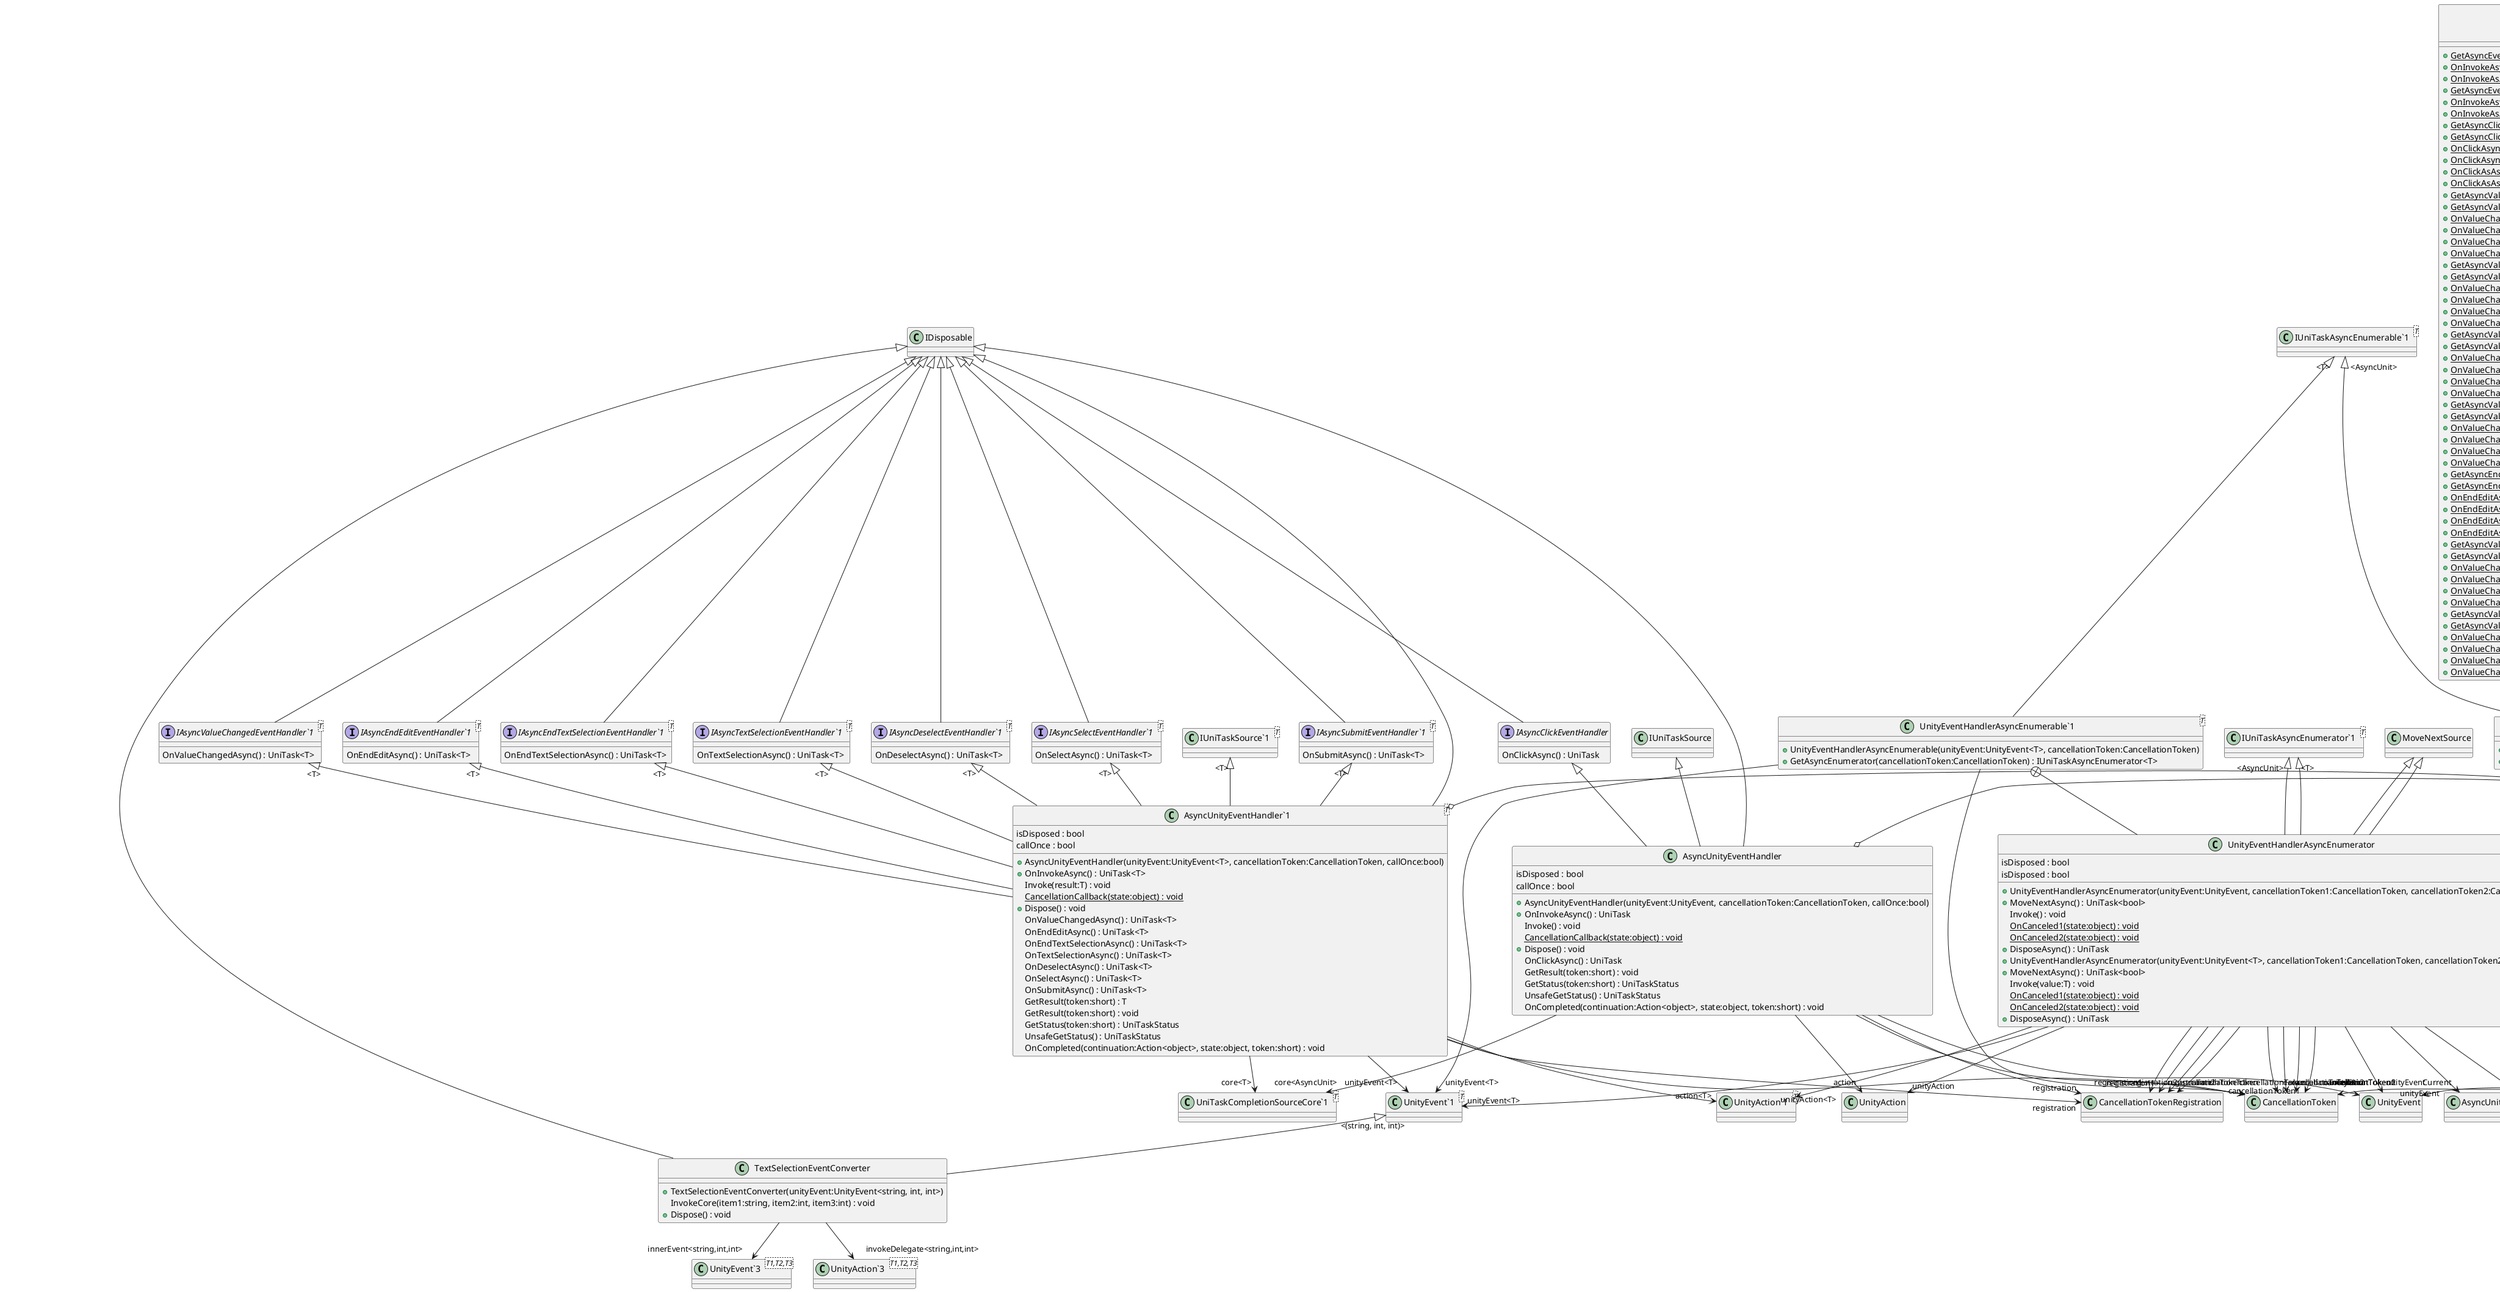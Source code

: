 @startuml
class UnityAsyncExtensions <<static>> <<partial>> {
    + {static} GetAsyncEventHandler(unityEvent:UnityEvent, cancellationToken:CancellationToken) : AsyncUnityEventHandler
    + {static} OnInvokeAsync(unityEvent:UnityEvent, cancellationToken:CancellationToken) : UniTask
    + {static} OnInvokeAsAsyncEnumerable(unityEvent:UnityEvent, cancellationToken:CancellationToken) : IUniTaskAsyncEnumerable<AsyncUnit>
    + {static} GetAsyncEventHandler(unityEvent:UnityEvent<T>, cancellationToken:CancellationToken) : AsyncUnityEventHandler<T>
    + {static} OnInvokeAsync(unityEvent:UnityEvent<T>, cancellationToken:CancellationToken) : UniTask<T>
    + {static} OnInvokeAsAsyncEnumerable(unityEvent:UnityEvent<T>, cancellationToken:CancellationToken) : IUniTaskAsyncEnumerable<T>
    + {static} GetAsyncClickEventHandler(button:Button) : IAsyncClickEventHandler
    + {static} GetAsyncClickEventHandler(button:Button, cancellationToken:CancellationToken) : IAsyncClickEventHandler
    + {static} OnClickAsync(button:Button) : UniTask
    + {static} OnClickAsync(button:Button, cancellationToken:CancellationToken) : UniTask
    + {static} OnClickAsAsyncEnumerable(button:Button) : IUniTaskAsyncEnumerable<AsyncUnit>
    + {static} OnClickAsAsyncEnumerable(button:Button, cancellationToken:CancellationToken) : IUniTaskAsyncEnumerable<AsyncUnit>
    + {static} GetAsyncValueChangedEventHandler(toggle:Toggle) : IAsyncValueChangedEventHandler<bool>
    + {static} GetAsyncValueChangedEventHandler(toggle:Toggle, cancellationToken:CancellationToken) : IAsyncValueChangedEventHandler<bool>
    + {static} OnValueChangedAsync(toggle:Toggle) : UniTask<bool>
    + {static} OnValueChangedAsync(toggle:Toggle, cancellationToken:CancellationToken) : UniTask<bool>
    + {static} OnValueChangedAsAsyncEnumerable(toggle:Toggle) : IUniTaskAsyncEnumerable<bool>
    + {static} OnValueChangedAsAsyncEnumerable(toggle:Toggle, cancellationToken:CancellationToken) : IUniTaskAsyncEnumerable<bool>
    + {static} GetAsyncValueChangedEventHandler(scrollbar:Scrollbar) : IAsyncValueChangedEventHandler<float>
    + {static} GetAsyncValueChangedEventHandler(scrollbar:Scrollbar, cancellationToken:CancellationToken) : IAsyncValueChangedEventHandler<float>
    + {static} OnValueChangedAsync(scrollbar:Scrollbar) : UniTask<float>
    + {static} OnValueChangedAsync(scrollbar:Scrollbar, cancellationToken:CancellationToken) : UniTask<float>
    + {static} OnValueChangedAsAsyncEnumerable(scrollbar:Scrollbar) : IUniTaskAsyncEnumerable<float>
    + {static} OnValueChangedAsAsyncEnumerable(scrollbar:Scrollbar, cancellationToken:CancellationToken) : IUniTaskAsyncEnumerable<float>
    + {static} GetAsyncValueChangedEventHandler(scrollRect:ScrollRect) : IAsyncValueChangedEventHandler<Vector2>
    + {static} GetAsyncValueChangedEventHandler(scrollRect:ScrollRect, cancellationToken:CancellationToken) : IAsyncValueChangedEventHandler<Vector2>
    + {static} OnValueChangedAsync(scrollRect:ScrollRect) : UniTask<Vector2>
    + {static} OnValueChangedAsync(scrollRect:ScrollRect, cancellationToken:CancellationToken) : UniTask<Vector2>
    + {static} OnValueChangedAsAsyncEnumerable(scrollRect:ScrollRect) : IUniTaskAsyncEnumerable<Vector2>
    + {static} OnValueChangedAsAsyncEnumerable(scrollRect:ScrollRect, cancellationToken:CancellationToken) : IUniTaskAsyncEnumerable<Vector2>
    + {static} GetAsyncValueChangedEventHandler(slider:Slider) : IAsyncValueChangedEventHandler<float>
    + {static} GetAsyncValueChangedEventHandler(slider:Slider, cancellationToken:CancellationToken) : IAsyncValueChangedEventHandler<float>
    + {static} OnValueChangedAsync(slider:Slider) : UniTask<float>
    + {static} OnValueChangedAsync(slider:Slider, cancellationToken:CancellationToken) : UniTask<float>
    + {static} OnValueChangedAsAsyncEnumerable(slider:Slider) : IUniTaskAsyncEnumerable<float>
    + {static} OnValueChangedAsAsyncEnumerable(slider:Slider, cancellationToken:CancellationToken) : IUniTaskAsyncEnumerable<float>
    + {static} GetAsyncEndEditEventHandler(inputField:InputField) : IAsyncEndEditEventHandler<string>
    + {static} GetAsyncEndEditEventHandler(inputField:InputField, cancellationToken:CancellationToken) : IAsyncEndEditEventHandler<string>
    + {static} OnEndEditAsync(inputField:InputField) : UniTask<string>
    + {static} OnEndEditAsync(inputField:InputField, cancellationToken:CancellationToken) : UniTask<string>
    + {static} OnEndEditAsAsyncEnumerable(inputField:InputField) : IUniTaskAsyncEnumerable<string>
    + {static} OnEndEditAsAsyncEnumerable(inputField:InputField, cancellationToken:CancellationToken) : IUniTaskAsyncEnumerable<string>
    + {static} GetAsyncValueChangedEventHandler(inputField:InputField) : IAsyncValueChangedEventHandler<string>
    + {static} GetAsyncValueChangedEventHandler(inputField:InputField, cancellationToken:CancellationToken) : IAsyncValueChangedEventHandler<string>
    + {static} OnValueChangedAsync(inputField:InputField) : UniTask<string>
    + {static} OnValueChangedAsync(inputField:InputField, cancellationToken:CancellationToken) : UniTask<string>
    + {static} OnValueChangedAsAsyncEnumerable(inputField:InputField) : IUniTaskAsyncEnumerable<string>
    + {static} OnValueChangedAsAsyncEnumerable(inputField:InputField, cancellationToken:CancellationToken) : IUniTaskAsyncEnumerable<string>
    + {static} GetAsyncValueChangedEventHandler(dropdown:Dropdown) : IAsyncValueChangedEventHandler<int>
    + {static} GetAsyncValueChangedEventHandler(dropdown:Dropdown, cancellationToken:CancellationToken) : IAsyncValueChangedEventHandler<int>
    + {static} OnValueChangedAsync(dropdown:Dropdown) : UniTask<int>
    + {static} OnValueChangedAsync(dropdown:Dropdown, cancellationToken:CancellationToken) : UniTask<int>
    + {static} OnValueChangedAsAsyncEnumerable(dropdown:Dropdown) : IUniTaskAsyncEnumerable<int>
    + {static} OnValueChangedAsAsyncEnumerable(dropdown:Dropdown, cancellationToken:CancellationToken) : IUniTaskAsyncEnumerable<int>
}
interface IAsyncClickEventHandler {
    OnClickAsync() : UniTask
}
interface "IAsyncValueChangedEventHandler`1"<T> {
    OnValueChangedAsync() : UniTask<T>
}
interface "IAsyncEndEditEventHandler`1"<T> {
    OnEndEditAsync() : UniTask<T>
}
interface "IAsyncEndTextSelectionEventHandler`1"<T> {
    OnEndTextSelectionAsync() : UniTask<T>
}
interface "IAsyncTextSelectionEventHandler`1"<T> {
    OnTextSelectionAsync() : UniTask<T>
}
interface "IAsyncDeselectEventHandler`1"<T> {
    OnDeselectAsync() : UniTask<T>
}
interface "IAsyncSelectEventHandler`1"<T> {
    OnSelectAsync() : UniTask<T>
}
interface "IAsyncSubmitEventHandler`1"<T> {
    OnSubmitAsync() : UniTask<T>
}
class TextSelectionEventConverter {
    + TextSelectionEventConverter(unityEvent:UnityEvent<string, int, int>)
    InvokeCore(item1:string, item2:int, item3:int) : void
    + Dispose() : void
}
class AsyncUnityEventHandler {
    isDisposed : bool
    callOnce : bool
    + AsyncUnityEventHandler(unityEvent:UnityEvent, cancellationToken:CancellationToken, callOnce:bool)
    + OnInvokeAsync() : UniTask
    Invoke() : void
    {static} CancellationCallback(state:object) : void
    + Dispose() : void
    OnClickAsync() : UniTask
    GetResult(token:short) : void
    GetStatus(token:short) : UniTaskStatus
    UnsafeGetStatus() : UniTaskStatus
    OnCompleted(continuation:Action<object>, state:object, token:short) : void
}
class "AsyncUnityEventHandler`1"<T> {
    isDisposed : bool
    callOnce : bool
    + AsyncUnityEventHandler(unityEvent:UnityEvent<T>, cancellationToken:CancellationToken, callOnce:bool)
    + OnInvokeAsync() : UniTask<T>
    Invoke(result:T) : void
    {static} CancellationCallback(state:object) : void
    + Dispose() : void
    OnValueChangedAsync() : UniTask<T>
    OnEndEditAsync() : UniTask<T>
    OnEndTextSelectionAsync() : UniTask<T>
    OnTextSelectionAsync() : UniTask<T>
    OnDeselectAsync() : UniTask<T>
    OnSelectAsync() : UniTask<T>
    OnSubmitAsync() : UniTask<T>
    GetResult(token:short) : T
    GetResult(token:short) : void
    GetStatus(token:short) : UniTaskStatus
    UnsafeGetStatus() : UniTaskStatus
    OnCompleted(continuation:Action<object>, state:object, token:short) : void
}
class UnityEventHandlerAsyncEnumerable {
    + UnityEventHandlerAsyncEnumerable(unityEvent:UnityEvent, cancellationToken:CancellationToken)
    + GetAsyncEnumerator(cancellationToken:CancellationToken) : IUniTaskAsyncEnumerator<AsyncUnit>
}
class "UnityEventHandlerAsyncEnumerable`1"<T> {
    + UnityEventHandlerAsyncEnumerable(unityEvent:UnityEvent<T>, cancellationToken:CancellationToken)
    + GetAsyncEnumerator(cancellationToken:CancellationToken) : IUniTaskAsyncEnumerator<T>
}
class "UnityEvent`1"<T> {
}
class "UnityEvent`3"<T1,T2,T3> {
}
class "UnityAction`3"<T1,T2,T3> {
}
class "Action`1"<T> {
}
class "UniTaskCompletionSourceCore`1"<T> {
}
class "IUniTaskSource`1"<T> {
}
class "UnityAction`1"<T> {
}
class "IUniTaskAsyncEnumerable`1"<T> {
}
class UnityEventHandlerAsyncEnumerator {
    isDisposed : bool
    + UnityEventHandlerAsyncEnumerator(unityEvent:UnityEvent, cancellationToken1:CancellationToken, cancellationToken2:CancellationToken)
    + MoveNextAsync() : UniTask<bool>
    Invoke() : void
    {static} OnCanceled1(state:object) : void
    {static} OnCanceled2(state:object) : void
    + DisposeAsync() : UniTask
}
class UnityEventHandlerAsyncEnumerator {
    isDisposed : bool
    + UnityEventHandlerAsyncEnumerator(unityEvent:UnityEvent<T>, cancellationToken1:CancellationToken, cancellationToken2:CancellationToken)
    + MoveNextAsync() : UniTask<bool>
    Invoke(value:T) : void
    {static} OnCanceled1(state:object) : void
    {static} OnCanceled2(state:object) : void
    + DisposeAsync() : UniTask
}
class "IUniTaskAsyncEnumerator`1"<T> {
}
IDisposable <|-- IAsyncClickEventHandler
IDisposable <|-- "IAsyncValueChangedEventHandler`1"
IDisposable <|-- "IAsyncEndEditEventHandler`1"
IDisposable <|-- "IAsyncEndTextSelectionEventHandler`1"
IDisposable <|-- "IAsyncTextSelectionEventHandler`1"
IDisposable <|-- "IAsyncDeselectEventHandler`1"
IDisposable <|-- "IAsyncSelectEventHandler`1"
IDisposable <|-- "IAsyncSubmitEventHandler`1"
"UnityEvent`1" "<(string, int, int)>" <|-- TextSelectionEventConverter
IDisposable <|-- TextSelectionEventConverter
TextSelectionEventConverter --> "innerEvent<string,int,int>" "UnityEvent`3"
TextSelectionEventConverter --> "invokeDelegate<string,int,int>" "UnityAction`3"
IUniTaskSource <|-- AsyncUnityEventHandler
IDisposable <|-- AsyncUnityEventHandler
IAsyncClickEventHandler <|-- AsyncUnityEventHandler
AsyncUnityEventHandler o-> "cancellationCallback<object>" "Action`1"
AsyncUnityEventHandler --> "action" UnityAction
AsyncUnityEventHandler --> "unityEvent" UnityEvent
AsyncUnityEventHandler --> "cancellationToken" CancellationToken
AsyncUnityEventHandler --> "registration" CancellationTokenRegistration
AsyncUnityEventHandler --> "core<AsyncUnit>" "UniTaskCompletionSourceCore`1"
"IUniTaskSource`1" "<T>" <|-- "AsyncUnityEventHandler`1"
IDisposable <|-- "AsyncUnityEventHandler`1"
"IAsyncValueChangedEventHandler`1" "<T>" <|-- "AsyncUnityEventHandler`1"
"IAsyncEndEditEventHandler`1" "<T>" <|-- "AsyncUnityEventHandler`1"
"IAsyncEndTextSelectionEventHandler`1" "<T>" <|-- "AsyncUnityEventHandler`1"
"IAsyncTextSelectionEventHandler`1" "<T>" <|-- "AsyncUnityEventHandler`1"
"IAsyncDeselectEventHandler`1" "<T>" <|-- "AsyncUnityEventHandler`1"
"IAsyncSelectEventHandler`1" "<T>" <|-- "AsyncUnityEventHandler`1"
"IAsyncSubmitEventHandler`1" "<T>" <|-- "AsyncUnityEventHandler`1"
"AsyncUnityEventHandler`1" o-> "cancellationCallback<object>" "Action`1"
"AsyncUnityEventHandler`1" --> "action<T>" "UnityAction`1"
"AsyncUnityEventHandler`1" --> "unityEvent<T>" "UnityEvent`1"
"AsyncUnityEventHandler`1" --> "cancellationToken" CancellationToken
"AsyncUnityEventHandler`1" --> "registration" CancellationTokenRegistration
"AsyncUnityEventHandler`1" --> "core<T>" "UniTaskCompletionSourceCore`1"
"IUniTaskAsyncEnumerable`1" "<AsyncUnit>" <|-- UnityEventHandlerAsyncEnumerable
UnityEventHandlerAsyncEnumerable --> "unityEvent" UnityEvent
UnityEventHandlerAsyncEnumerable --> "cancellationToken1" CancellationToken
"IUniTaskAsyncEnumerable`1" "<T>" <|-- "UnityEventHandlerAsyncEnumerable`1"
"UnityEventHandlerAsyncEnumerable`1" --> "unityEvent<T>" "UnityEvent`1"
"UnityEventHandlerAsyncEnumerable`1" --> "cancellationToken1" CancellationToken
UnityEventHandlerAsyncEnumerable +-- UnityEventHandlerAsyncEnumerator
MoveNextSource <|-- UnityEventHandlerAsyncEnumerator
"IUniTaskAsyncEnumerator`1" "<AsyncUnit>" <|-- UnityEventHandlerAsyncEnumerator
UnityEventHandlerAsyncEnumerator o-> "cancel1<object>" "Action`1"
UnityEventHandlerAsyncEnumerator o-> "cancel2<object>" "Action`1"
UnityEventHandlerAsyncEnumerator --> "unityEvent" UnityEvent
UnityEventHandlerAsyncEnumerator --> "cancellationToken1" CancellationToken
UnityEventHandlerAsyncEnumerator --> "cancellationToken2" CancellationToken
UnityEventHandlerAsyncEnumerator --> "unityAction" UnityAction
UnityEventHandlerAsyncEnumerator --> "registration1" CancellationTokenRegistration
UnityEventHandlerAsyncEnumerator --> "registration2" CancellationTokenRegistration
UnityEventHandlerAsyncEnumerator --> "Current" AsyncUnit
"UnityEventHandlerAsyncEnumerable`1" +-- UnityEventHandlerAsyncEnumerator
MoveNextSource <|-- UnityEventHandlerAsyncEnumerator
"IUniTaskAsyncEnumerator`1" "<T>" <|-- UnityEventHandlerAsyncEnumerator
UnityEventHandlerAsyncEnumerator o-> "cancel1<object>" "Action`1"
UnityEventHandlerAsyncEnumerator o-> "cancel2<object>" "Action`1"
UnityEventHandlerAsyncEnumerator --> "unityEvent<T>" "UnityEvent`1"
UnityEventHandlerAsyncEnumerator --> "cancellationToken1" CancellationToken
UnityEventHandlerAsyncEnumerator --> "cancellationToken2" CancellationToken
UnityEventHandlerAsyncEnumerator --> "unityAction<T>" "UnityAction`1"
UnityEventHandlerAsyncEnumerator --> "registration1" CancellationTokenRegistration
UnityEventHandlerAsyncEnumerator --> "registration2" CancellationTokenRegistration
UnityEventHandlerAsyncEnumerator --> "Current" T
@enduml
